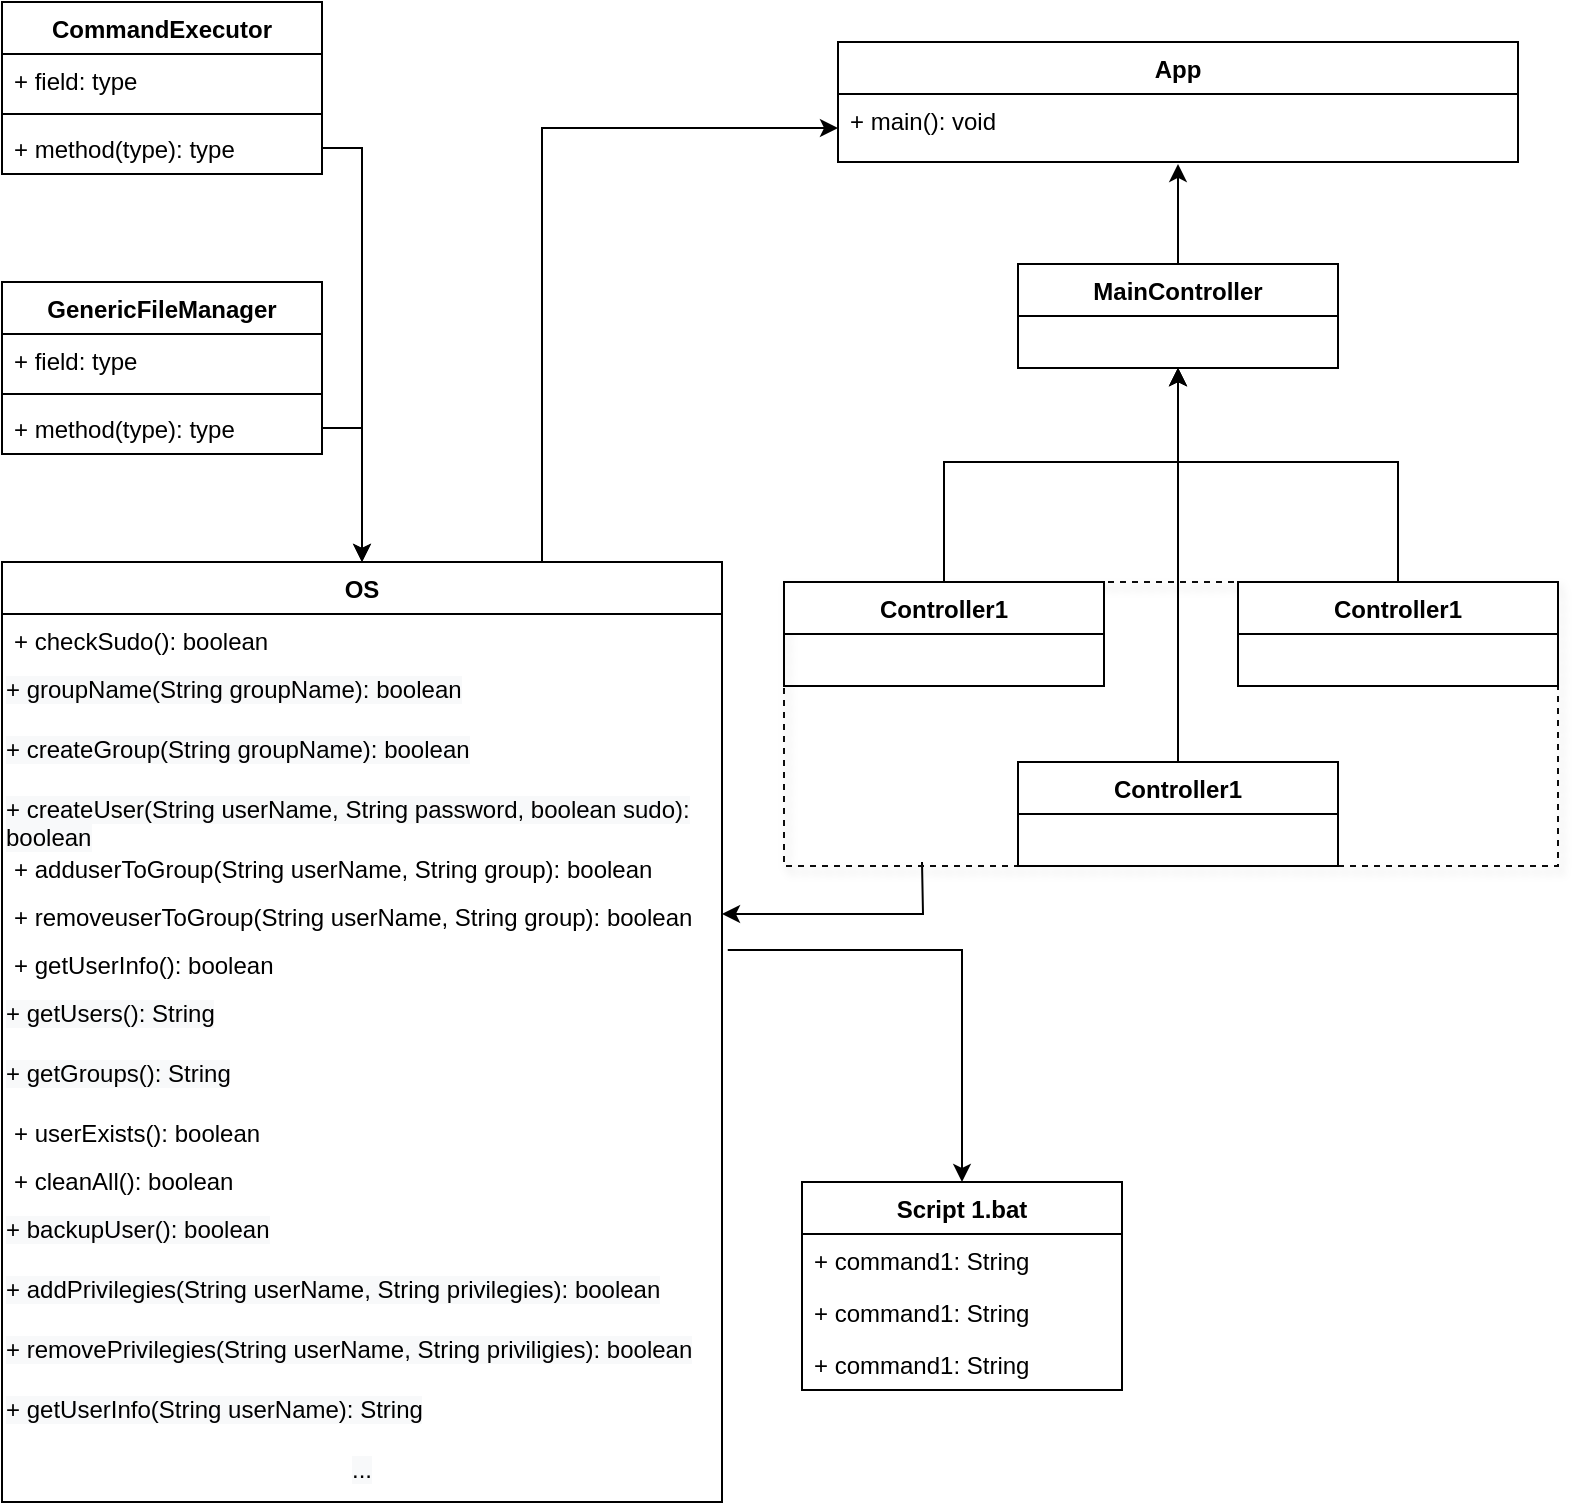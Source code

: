 <mxfile version="12.2.4" pages="1"><diagram id="H191PuHzbB_kWNqjzqm2" name="Page-1"><mxGraphModel dx="628" dy="623" grid="1" gridSize="10" guides="1" tooltips="1" connect="1" arrows="1" fold="1" page="1" pageScale="1" pageWidth="827" pageHeight="1169" math="0" shadow="0"><root><mxCell id="0"/><mxCell id="1" parent="0"/><mxCell id="7J4yKnaL2GCsTqkZ47Y--1" value="CommandExecutor" style="swimlane;fontStyle=1;align=center;verticalAlign=top;childLayout=stackLayout;horizontal=1;startSize=26;horizontalStack=0;resizeParent=1;resizeParentMax=0;resizeLast=0;collapsible=1;marginBottom=0;" parent="1" vertex="1"><mxGeometry x="40" y="20" width="160" height="86" as="geometry"/></mxCell><mxCell id="7J4yKnaL2GCsTqkZ47Y--2" value="+ field: type" style="text;strokeColor=none;fillColor=none;align=left;verticalAlign=top;spacingLeft=4;spacingRight=4;overflow=hidden;rotatable=0;points=[[0,0.5],[1,0.5]];portConstraint=eastwest;" parent="7J4yKnaL2GCsTqkZ47Y--1" vertex="1"><mxGeometry y="26" width="160" height="26" as="geometry"/></mxCell><mxCell id="7J4yKnaL2GCsTqkZ47Y--3" value="" style="line;strokeWidth=1;fillColor=none;align=left;verticalAlign=middle;spacingTop=-1;spacingLeft=3;spacingRight=3;rotatable=0;labelPosition=right;points=[];portConstraint=eastwest;" parent="7J4yKnaL2GCsTqkZ47Y--1" vertex="1"><mxGeometry y="52" width="160" height="8" as="geometry"/></mxCell><mxCell id="7J4yKnaL2GCsTqkZ47Y--4" value="+ method(type): type" style="text;strokeColor=none;fillColor=none;align=left;verticalAlign=top;spacingLeft=4;spacingRight=4;overflow=hidden;rotatable=0;points=[[0,0.5],[1,0.5]];portConstraint=eastwest;" parent="7J4yKnaL2GCsTqkZ47Y--1" vertex="1"><mxGeometry y="60" width="160" height="26" as="geometry"/></mxCell><mxCell id="7J4yKnaL2GCsTqkZ47Y--5" value="GenericFileManager" style="swimlane;fontStyle=1;align=center;verticalAlign=top;childLayout=stackLayout;horizontal=1;startSize=26;horizontalStack=0;resizeParent=1;resizeParentMax=0;resizeLast=0;collapsible=1;marginBottom=0;" parent="1" vertex="1"><mxGeometry x="40" y="160" width="160" height="86" as="geometry"/></mxCell><mxCell id="7J4yKnaL2GCsTqkZ47Y--6" value="+ field: type" style="text;strokeColor=none;fillColor=none;align=left;verticalAlign=top;spacingLeft=4;spacingRight=4;overflow=hidden;rotatable=0;points=[[0,0.5],[1,0.5]];portConstraint=eastwest;" parent="7J4yKnaL2GCsTqkZ47Y--5" vertex="1"><mxGeometry y="26" width="160" height="26" as="geometry"/></mxCell><mxCell id="7J4yKnaL2GCsTqkZ47Y--7" value="" style="line;strokeWidth=1;fillColor=none;align=left;verticalAlign=middle;spacingTop=-1;spacingLeft=3;spacingRight=3;rotatable=0;labelPosition=right;points=[];portConstraint=eastwest;" parent="7J4yKnaL2GCsTqkZ47Y--5" vertex="1"><mxGeometry y="52" width="160" height="8" as="geometry"/></mxCell><mxCell id="7J4yKnaL2GCsTqkZ47Y--8" value="+ method(type): type" style="text;strokeColor=none;fillColor=none;align=left;verticalAlign=top;spacingLeft=4;spacingRight=4;overflow=hidden;rotatable=0;points=[[0,0.5],[1,0.5]];portConstraint=eastwest;" parent="7J4yKnaL2GCsTqkZ47Y--5" vertex="1"><mxGeometry y="60" width="160" height="26" as="geometry"/></mxCell><mxCell id="7J4yKnaL2GCsTqkZ47Y--35" style="edgeStyle=orthogonalEdgeStyle;rounded=0;orthogonalLoop=1;jettySize=auto;html=1;exitX=0.75;exitY=0;exitDx=0;exitDy=0;entryX=0;entryY=0.5;entryDx=0;entryDy=0;" parent="1" source="7J4yKnaL2GCsTqkZ47Y--9" target="7J4yKnaL2GCsTqkZ47Y--15" edge="1"><mxGeometry relative="1" as="geometry"/></mxCell><mxCell id="7J4yKnaL2GCsTqkZ47Y--9" value="OS" style="swimlane;fontStyle=1;align=center;verticalAlign=top;childLayout=stackLayout;horizontal=1;startSize=26;horizontalStack=0;resizeParent=1;resizeParentMax=0;resizeLast=0;collapsible=1;marginBottom=0;" parent="1" vertex="1"><mxGeometry x="40" y="300" width="360" height="470" as="geometry"/></mxCell><mxCell id="7J4yKnaL2GCsTqkZ47Y--12" value="+ checkSudo(): boolean" style="text;strokeColor=none;fillColor=none;align=left;verticalAlign=top;spacingLeft=4;spacingRight=4;overflow=hidden;rotatable=0;points=[[0,0.5],[1,0.5]];portConstraint=eastwest;" parent="7J4yKnaL2GCsTqkZ47Y--9" vertex="1"><mxGeometry y="26" width="360" height="24" as="geometry"/></mxCell><mxCell id="3" value="&lt;span style=&quot;color: rgb(0 , 0 , 0) ; font-family: &amp;#34;helvetica&amp;#34; ; font-size: 12px ; font-style: normal ; font-weight: 400 ; letter-spacing: normal ; text-align: left ; text-indent: 0px ; text-transform: none ; word-spacing: 0px ; background-color: rgb(248 , 249 , 250) ; display: inline ; float: none&quot;&gt;+ groupName(String groupName): boolean&lt;/span&gt;" style="text;whiteSpace=wrap;html=1;" parent="7J4yKnaL2GCsTqkZ47Y--9" vertex="1"><mxGeometry y="50" width="360" height="30" as="geometry"/></mxCell><mxCell id="7J4yKnaL2GCsTqkZ47Y--22" value="&lt;span style=&quot;color: rgb(0 , 0 , 0) ; font-family: &amp;#34;helvetica&amp;#34; ; font-size: 12px ; font-style: normal ; font-weight: 400 ; letter-spacing: normal ; text-align: left ; text-indent: 0px ; text-transform: none ; word-spacing: 0px ; background-color: rgb(248 , 249 , 250) ; display: inline ; float: none&quot;&gt;+ createGroup(String groupName): boolean&lt;/span&gt;&lt;br style=&quot;padding: 0px ; margin: 0px ; color: rgb(0 , 0 , 0) ; font-family: &amp;#34;helvetica&amp;#34; ; font-size: 12px ; font-style: normal ; font-weight: 400 ; letter-spacing: normal ; text-align: left ; text-indent: 0px ; text-transform: none ; word-spacing: 0px ; background-color: rgb(248 , 249 , 250)&quot;&gt;" style="text;whiteSpace=wrap;html=1;" parent="7J4yKnaL2GCsTqkZ47Y--9" vertex="1"><mxGeometry y="80" width="360" height="30" as="geometry"/></mxCell><mxCell id="7J4yKnaL2GCsTqkZ47Y--23" value="&lt;span style=&quot;color: rgb(0 , 0 , 0) ; font-size: 12px ; font-style: normal ; font-weight: 400 ; letter-spacing: normal ; text-align: left ; text-indent: 0px ; text-transform: none ; word-spacing: 0px ; font-family: &amp;#34;helvetica&amp;#34; ; background-color: rgb(248 , 249 , 250) ; display: inline ; float: none&quot;&gt;+ createUser(String userName, String password, boolean sudo): boolean&lt;/span&gt;" style="text;whiteSpace=wrap;html=1;" parent="7J4yKnaL2GCsTqkZ47Y--9" vertex="1"><mxGeometry y="110" width="360" height="30" as="geometry"/></mxCell><mxCell id="4" value="+ adduserToGroup(String userName, String group): boolean" style="text;strokeColor=none;fillColor=none;align=left;verticalAlign=top;spacingLeft=4;spacingRight=4;overflow=hidden;rotatable=0;points=[[0,0.5],[1,0.5]];portConstraint=eastwest;" parent="7J4yKnaL2GCsTqkZ47Y--9" vertex="1"><mxGeometry y="140" width="360" height="24" as="geometry"/></mxCell><mxCell id="6" value="+ removeuserToGroup(String userName, String group): boolean" style="text;strokeColor=none;fillColor=none;align=left;verticalAlign=top;spacingLeft=4;spacingRight=4;overflow=hidden;rotatable=0;points=[[0,0.5],[1,0.5]];portConstraint=eastwest;" parent="7J4yKnaL2GCsTqkZ47Y--9" vertex="1"><mxGeometry y="164" width="360" height="24" as="geometry"/></mxCell><mxCell id="2" value="+ getUserInfo(): boolean" style="text;strokeColor=none;fillColor=none;align=left;verticalAlign=top;spacingLeft=4;spacingRight=4;overflow=hidden;rotatable=0;points=[[0,0.5],[1,0.5]];portConstraint=eastwest;" parent="7J4yKnaL2GCsTqkZ47Y--9" vertex="1"><mxGeometry y="188" width="360" height="24" as="geometry"/></mxCell><mxCell id="7J4yKnaL2GCsTqkZ47Y--28" value="&lt;span style=&quot;color: rgb(0 , 0 , 0) ; font-size: 12px ; font-style: normal ; font-weight: 400 ; letter-spacing: normal ; text-align: left ; text-indent: 0px ; text-transform: none ; word-spacing: 0px ; font-family: &amp;#34;helvetica&amp;#34; ; background-color: rgb(248 , 249 , 250) ; display: inline ; float: none&quot;&gt;+ getUsers(): String&lt;/span&gt;" style="text;whiteSpace=wrap;html=1;" parent="7J4yKnaL2GCsTqkZ47Y--9" vertex="1"><mxGeometry y="212" width="360" height="30" as="geometry"/></mxCell><mxCell id="7J4yKnaL2GCsTqkZ47Y--29" value="&lt;span style=&quot;color: rgb(0 , 0 , 0) ; font-size: 12px ; font-style: normal ; font-weight: 400 ; letter-spacing: normal ; text-align: left ; text-indent: 0px ; text-transform: none ; word-spacing: 0px ; font-family: &amp;#34;helvetica&amp;#34; ; background-color: rgb(248 , 249 , 250) ; display: inline ; float: none&quot;&gt;+ getGroups(): String&lt;/span&gt;" style="text;whiteSpace=wrap;html=1;" parent="7J4yKnaL2GCsTqkZ47Y--9" vertex="1"><mxGeometry y="242" width="360" height="30" as="geometry"/></mxCell><mxCell id="8" value="+ userExists(): boolean" style="text;strokeColor=none;fillColor=none;align=left;verticalAlign=top;spacingLeft=4;spacingRight=4;overflow=hidden;rotatable=0;points=[[0,0.5],[1,0.5]];portConstraint=eastwest;" parent="7J4yKnaL2GCsTqkZ47Y--9" vertex="1"><mxGeometry y="272" width="360" height="24" as="geometry"/></mxCell><mxCell id="7" value="+ cleanAll(): boolean" style="text;strokeColor=none;fillColor=none;align=left;verticalAlign=top;spacingLeft=4;spacingRight=4;overflow=hidden;rotatable=0;points=[[0,0.5],[1,0.5]];portConstraint=eastwest;" parent="7J4yKnaL2GCsTqkZ47Y--9" vertex="1"><mxGeometry y="296" width="360" height="24" as="geometry"/></mxCell><mxCell id="7J4yKnaL2GCsTqkZ47Y--24" value="&lt;span style=&quot;color: rgb(0 , 0 , 0) ; font-size: 12px ; font-style: normal ; font-weight: 400 ; letter-spacing: normal ; text-align: left ; text-indent: 0px ; text-transform: none ; word-spacing: 0px ; font-family: &amp;#34;helvetica&amp;#34; ; background-color: rgb(248 , 249 , 250) ; display: inline ; float: none&quot;&gt;+ backupUser(): boolean&lt;/span&gt;" style="text;whiteSpace=wrap;html=1;" parent="7J4yKnaL2GCsTqkZ47Y--9" vertex="1"><mxGeometry y="320" width="360" height="30" as="geometry"/></mxCell><mxCell id="7J4yKnaL2GCsTqkZ47Y--25" value="&lt;span style=&quot;color: rgb(0 , 0 , 0) ; font-size: 12px ; font-style: normal ; font-weight: 400 ; letter-spacing: normal ; text-align: left ; text-indent: 0px ; text-transform: none ; word-spacing: 0px ; font-family: &amp;#34;helvetica&amp;#34; ; background-color: rgb(248 , 249 , 250) ; display: inline ; float: none&quot;&gt;+ addPrivilegies(String userName, String privilegies): boolean&lt;/span&gt;&lt;br style=&quot;color: rgb(0 , 0 , 0) ; font-size: 12px ; font-style: normal ; font-weight: 400 ; letter-spacing: normal ; text-align: left ; text-indent: 0px ; text-transform: none ; word-spacing: 0px ; padding: 0px ; margin: 0px ; font-family: &amp;#34;helvetica&amp;#34; ; background-color: rgb(248 , 249 , 250)&quot;&gt;" style="text;whiteSpace=wrap;html=1;" parent="7J4yKnaL2GCsTqkZ47Y--9" vertex="1"><mxGeometry y="350" width="360" height="30" as="geometry"/></mxCell><mxCell id="7J4yKnaL2GCsTqkZ47Y--26" value="&lt;span style=&quot;color: rgb(0 , 0 , 0) ; font-size: 12px ; font-style: normal ; font-weight: 400 ; letter-spacing: normal ; text-align: left ; text-indent: 0px ; text-transform: none ; word-spacing: 0px ; font-family: &amp;#34;helvetica&amp;#34; ; background-color: rgb(248 , 249 , 250) ; display: inline ; float: none&quot;&gt;+ removePrivilegies(String userName, String priviligies): boolean&lt;/span&gt;&lt;br style=&quot;color: rgb(0 , 0 , 0) ; font-size: 12px ; font-style: normal ; font-weight: 400 ; letter-spacing: normal ; text-align: left ; text-indent: 0px ; text-transform: none ; word-spacing: 0px ; padding: 0px ; margin: 0px ; font-family: &amp;#34;helvetica&amp;#34; ; background-color: rgb(248 , 249 , 250)&quot;&gt;" style="text;whiteSpace=wrap;html=1;" parent="7J4yKnaL2GCsTqkZ47Y--9" vertex="1"><mxGeometry y="380" width="360" height="30" as="geometry"/></mxCell><mxCell id="9" value="&lt;span style=&quot;color: rgb(0 , 0 , 0) ; font-size: 12px ; font-style: normal ; font-weight: 400 ; letter-spacing: normal ; text-align: left ; text-indent: 0px ; text-transform: none ; word-spacing: 0px ; font-family: &amp;#34;helvetica&amp;#34; ; background-color: rgb(248 , 249 , 250) ; display: inline ; float: none&quot;&gt;+ getUserInfo(String userName): String&lt;/span&gt;&lt;br style=&quot;color: rgb(0 , 0 , 0) ; font-size: 12px ; font-style: normal ; font-weight: 400 ; letter-spacing: normal ; text-align: left ; text-indent: 0px ; text-transform: none ; word-spacing: 0px ; padding: 0px ; margin: 0px ; font-family: &amp;#34;helvetica&amp;#34; ; background-color: rgb(248 , 249 , 250)&quot;&gt;" style="text;whiteSpace=wrap;html=1;" parent="7J4yKnaL2GCsTqkZ47Y--9" vertex="1"><mxGeometry y="410" width="360" height="30" as="geometry"/></mxCell><mxCell id="7J4yKnaL2GCsTqkZ47Y--27" value="&lt;span style=&quot;color: rgb(0 , 0 , 0) ; font-size: 12px ; font-style: normal ; font-weight: 400 ; letter-spacing: normal ; text-indent: 0px ; text-transform: none ; word-spacing: 0px ; font-family: &amp;#34;helvetica&amp;#34; ; background-color: rgb(248 , 249 , 250) ; display: inline ; float: none&quot;&gt;...&lt;/span&gt;" style="text;whiteSpace=wrap;html=1;align=center;" parent="7J4yKnaL2GCsTqkZ47Y--9" vertex="1"><mxGeometry y="440" width="360" height="30" as="geometry"/></mxCell><mxCell id="7J4yKnaL2GCsTqkZ47Y--14" value="App" style="swimlane;fontStyle=1;align=center;verticalAlign=top;childLayout=stackLayout;horizontal=1;startSize=26;horizontalStack=0;resizeParent=1;resizeParentMax=0;resizeLast=0;collapsible=1;marginBottom=0;" parent="1" vertex="1"><mxGeometry x="458" y="40" width="340" height="60" as="geometry"/></mxCell><mxCell id="7J4yKnaL2GCsTqkZ47Y--15" value="+ main(): void" style="text;strokeColor=none;fillColor=none;align=left;verticalAlign=top;spacingLeft=4;spacingRight=4;overflow=hidden;rotatable=0;points=[[0,0.5],[1,0.5]];portConstraint=eastwest;" parent="7J4yKnaL2GCsTqkZ47Y--14" vertex="1"><mxGeometry y="26" width="340" height="34" as="geometry"/></mxCell><mxCell id="7J4yKnaL2GCsTqkZ47Y--16" value="Script 1.bat" style="swimlane;fontStyle=1;align=center;verticalAlign=top;childLayout=stackLayout;horizontal=1;startSize=26;horizontalStack=0;resizeParent=1;resizeParentMax=0;resizeLast=0;collapsible=1;marginBottom=0;" parent="1" vertex="1"><mxGeometry x="440" y="610" width="160" height="104" as="geometry"/></mxCell><mxCell id="7J4yKnaL2GCsTqkZ47Y--17" value="+ command1: String" style="text;strokeColor=none;fillColor=none;align=left;verticalAlign=top;spacingLeft=4;spacingRight=4;overflow=hidden;rotatable=0;points=[[0,0.5],[1,0.5]];portConstraint=eastwest;" parent="7J4yKnaL2GCsTqkZ47Y--16" vertex="1"><mxGeometry y="26" width="160" height="26" as="geometry"/></mxCell><mxCell id="7J4yKnaL2GCsTqkZ47Y--20" value="+ command1: String" style="text;strokeColor=none;fillColor=none;align=left;verticalAlign=top;spacingLeft=4;spacingRight=4;overflow=hidden;rotatable=0;points=[[0,0.5],[1,0.5]];portConstraint=eastwest;" parent="7J4yKnaL2GCsTqkZ47Y--16" vertex="1"><mxGeometry y="52" width="160" height="26" as="geometry"/></mxCell><mxCell id="7J4yKnaL2GCsTqkZ47Y--21" value="+ command1: String" style="text;strokeColor=none;fillColor=none;align=left;verticalAlign=top;spacingLeft=4;spacingRight=4;overflow=hidden;rotatable=0;points=[[0,0.5],[1,0.5]];portConstraint=eastwest;" parent="7J4yKnaL2GCsTqkZ47Y--16" vertex="1"><mxGeometry y="78" width="160" height="26" as="geometry"/></mxCell><mxCell id="7J4yKnaL2GCsTqkZ47Y--33" style="edgeStyle=orthogonalEdgeStyle;rounded=0;orthogonalLoop=1;jettySize=auto;html=1;" parent="1" target="7J4yKnaL2GCsTqkZ47Y--9" edge="1"><mxGeometry relative="1" as="geometry"><mxPoint x="200" y="233" as="sourcePoint"/><Array as="points"><mxPoint x="220" y="233"/></Array></mxGeometry></mxCell><mxCell id="7J4yKnaL2GCsTqkZ47Y--34" style="edgeStyle=orthogonalEdgeStyle;rounded=0;orthogonalLoop=1;jettySize=auto;html=1;entryX=0.5;entryY=0;entryDx=0;entryDy=0;" parent="1" source="7J4yKnaL2GCsTqkZ47Y--4" target="7J4yKnaL2GCsTqkZ47Y--9" edge="1"><mxGeometry relative="1" as="geometry"/></mxCell><mxCell id="7J4yKnaL2GCsTqkZ47Y--37" style="edgeStyle=orthogonalEdgeStyle;rounded=0;orthogonalLoop=1;jettySize=auto;html=1;exitX=1.008;exitY=1.25;exitDx=0;exitDy=0;exitPerimeter=0;" parent="1" source="6" target="7J4yKnaL2GCsTqkZ47Y--16" edge="1"><mxGeometry relative="1" as="geometry"><Array as="points"><mxPoint x="520" y="494"/></Array></mxGeometry></mxCell><mxCell id="14" style="edgeStyle=orthogonalEdgeStyle;rounded=0;orthogonalLoop=1;jettySize=auto;html=1;entryX=0.5;entryY=1.029;entryDx=0;entryDy=0;entryPerimeter=0;" parent="1" source="10" target="7J4yKnaL2GCsTqkZ47Y--15" edge="1"><mxGeometry relative="1" as="geometry"/></mxCell><mxCell id="26" style="edgeStyle=orthogonalEdgeStyle;rounded=0;orthogonalLoop=1;jettySize=auto;html=1;entryX=1;entryY=0.5;entryDx=0;entryDy=0;" parent="1" target="6" edge="1"><mxGeometry relative="1" as="geometry"><mxPoint x="500" y="450" as="sourcePoint"/></mxGeometry></mxCell><mxCell id="10" value="MainController" style="swimlane;fontStyle=1;align=center;verticalAlign=top;childLayout=stackLayout;horizontal=1;startSize=26;horizontalStack=0;resizeParent=1;resizeParentMax=0;resizeLast=0;collapsible=1;marginBottom=0;" parent="1" vertex="1"><mxGeometry x="548" y="151" width="160" height="52" as="geometry"/></mxCell><mxCell id="22" style="edgeStyle=orthogonalEdgeStyle;rounded=0;orthogonalLoop=1;jettySize=auto;html=1;entryX=0.5;entryY=1;entryDx=0;entryDy=0;" parent="1" source="15" target="10" edge="1"><mxGeometry relative="1" as="geometry"><Array as="points"><mxPoint x="511" y="250"/><mxPoint x="628" y="250"/></Array></mxGeometry></mxCell><mxCell id="24" style="edgeStyle=orthogonalEdgeStyle;rounded=0;orthogonalLoop=1;jettySize=auto;html=1;entryX=0.5;entryY=1;entryDx=0;entryDy=0;" parent="1" source="19" target="10" edge="1"><mxGeometry relative="1" as="geometry"><Array as="points"><mxPoint x="738" y="250"/><mxPoint x="628" y="250"/></Array></mxGeometry></mxCell><mxCell id="21" style="edgeStyle=orthogonalEdgeStyle;rounded=0;orthogonalLoop=1;jettySize=auto;html=1;entryX=0.5;entryY=1;entryDx=0;entryDy=0;" parent="1" source="20" target="10" edge="1"><mxGeometry relative="1" as="geometry"/></mxCell><mxCell id="27" value="" style="group;strokeColor=#0D0D0D;shadow=1;dashed=1;" parent="1" vertex="1" connectable="0"><mxGeometry x="431" y="310" width="387" height="142" as="geometry"/></mxCell><mxCell id="15" value="Controller1" style="swimlane;fontStyle=1;align=center;verticalAlign=top;childLayout=stackLayout;horizontal=1;startSize=26;horizontalStack=0;resizeParent=1;resizeParentMax=0;resizeLast=0;collapsible=1;marginBottom=0;" parent="27" vertex="1"><mxGeometry width="160" height="52" as="geometry"/></mxCell><mxCell id="19" value="Controller1" style="swimlane;fontStyle=1;align=center;verticalAlign=top;childLayout=stackLayout;horizontal=1;startSize=26;horizontalStack=0;resizeParent=1;resizeParentMax=0;resizeLast=0;collapsible=1;marginBottom=0;" parent="27" vertex="1"><mxGeometry x="227" width="160" height="52" as="geometry"/></mxCell><mxCell id="20" value="Controller1" style="swimlane;fontStyle=1;align=center;verticalAlign=top;childLayout=stackLayout;horizontal=1;startSize=26;horizontalStack=0;resizeParent=1;resizeParentMax=0;resizeLast=0;collapsible=1;marginBottom=0;" parent="27" vertex="1"><mxGeometry x="117" y="90" width="160" height="52" as="geometry"/></mxCell></root></mxGraphModel></diagram></mxfile>
